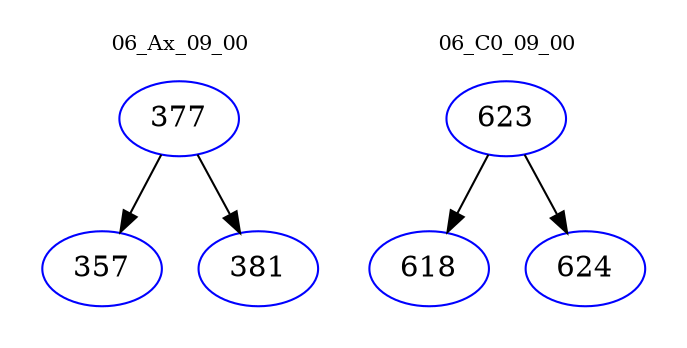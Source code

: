 digraph{
subgraph cluster_0 {
color = white
label = "06_Ax_09_00";
fontsize=10;
T0_377 [label="377", color="blue"]
T0_377 -> T0_357 [color="black"]
T0_357 [label="357", color="blue"]
T0_377 -> T0_381 [color="black"]
T0_381 [label="381", color="blue"]
}
subgraph cluster_1 {
color = white
label = "06_C0_09_00";
fontsize=10;
T1_623 [label="623", color="blue"]
T1_623 -> T1_618 [color="black"]
T1_618 [label="618", color="blue"]
T1_623 -> T1_624 [color="black"]
T1_624 [label="624", color="blue"]
}
}
